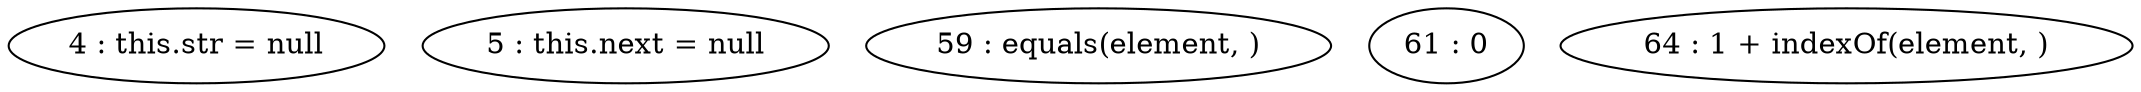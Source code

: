 digraph G {
"4 : this.str = null"
"5 : this.next = null"
"59 : equals(element, )"
"61 : 0"
"64 : 1 + indexOf(element, )"
}